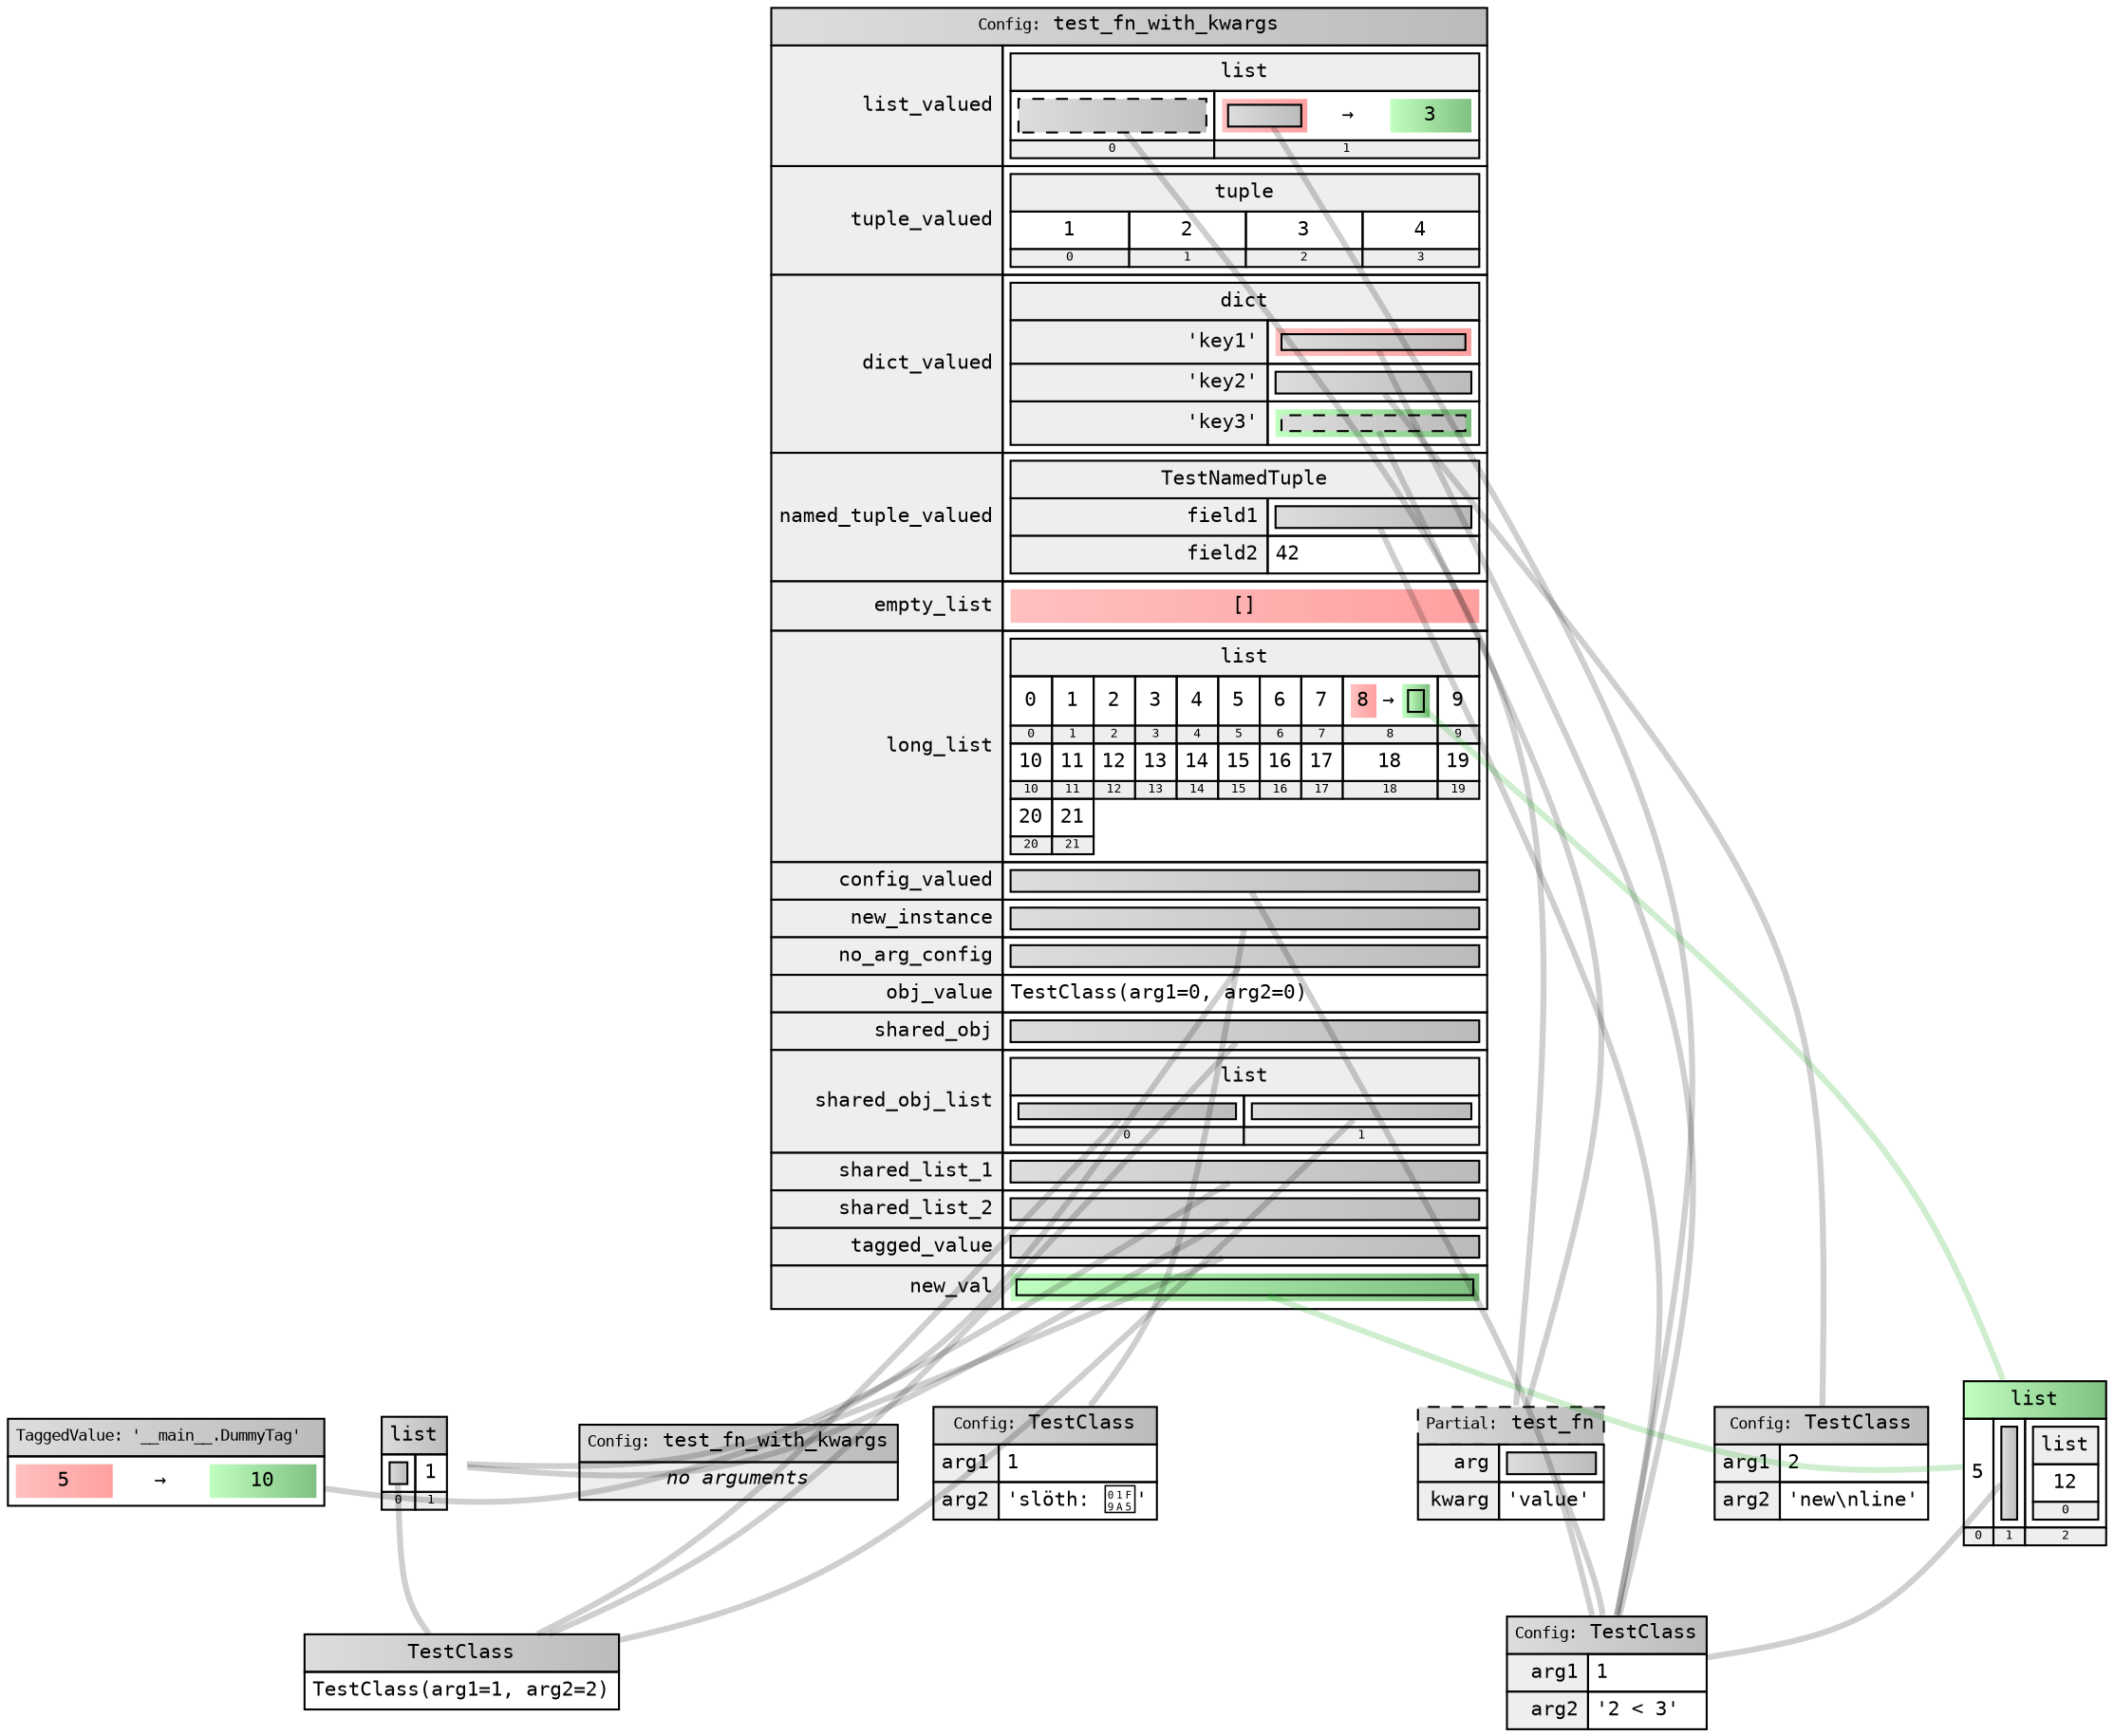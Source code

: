 graph {
	graph [overlap=false splines=curved]
	node [fontname=Courier fontsize=10 margin=0 shape=none]
	edge [color="#00000030" penwidth=3]
	2 [label=<<table border="0" cellspacing="0" cellborder="1" cellpadding="3"><tr><td colspan="2" bgcolor="#dddddd:#bbbbbb" style="solid"><font point-size="8">Config:</font>&nbsp;TestClass</td></tr><tr><td align="right" bgcolor="#eeeeee">arg1</td><td align="left">1</td></tr><tr><td align="right" bgcolor="#eeeeee">arg2</td><td align="left">&#x27;2 &lt; 3&#x27;</td></tr></table>>]
		1:0:c -- 2:c [color="#00000030"]
	1 [label=<<table border="0" cellspacing="0" cellborder="1" cellpadding="3"><tr><td colspan="2" bgcolor="#dddddd:#bbbbbb" style="dashed"><font point-size="8">Partial:</font>&nbsp;test_fn</td></tr><tr><td align="right" bgcolor="#eeeeee">arg</td><td align="left"><table border="0" cellspacing="0" cellborder="1" cellpadding="3" style="solid"><tr><td port="0" bgcolor="#dddddd:#bbbbbb" style="solid"></td></tr></table></td></tr><tr><td align="right" bgcolor="#eeeeee">kwarg</td><td align="left">&#x27;value&#x27;</td></tr></table>>]
		0:1:c -- 1:c [color="#00000030"]
		0:2:c -- 2:c [color="#00000030"]
		0:3:c -- 2:c [color="#00000030"]
	3 [label=<<table border="0" cellspacing="0" cellborder="1" cellpadding="3"><tr><td colspan="2" bgcolor="#dddddd:#bbbbbb" style="solid"><font point-size="8">Config:</font>&nbsp;TestClass</td></tr><tr><td align="right" bgcolor="#eeeeee">arg1</td><td align="left">2</td></tr><tr><td align="right" bgcolor="#eeeeee">arg2</td><td align="left">&#x27;new\nline&#x27;</td></tr></table>>]
		0:4:c -- 3:c [color="#00000030"]
		0:5:c -- 1:c [color="#00000030"]
		0:6:c -- 2:c [color="#00000030"]
		4:7:c -- 2:c [color="#00000030"]
	4 [label=<<table border="0" cellspacing="0" cellborder="1" cellpadding="3"><tr><td colspan="3" bgcolor="#c0ffc0:#80c080" style="solid">list</td></tr><tr><td>5</td><td><table border="0" cellspacing="0" cellborder="1" cellpadding="3" style="solid"><tr><td port="7" bgcolor="#dddddd:#bbbbbb" style="solid"></td></tr></table></td><td><table border="0" cellspacing="0" cellborder="1" cellpadding="3"><tr><td colspan="1" bgcolor="#eeeeee" style="solid">list</td></tr><tr><td>12</td></tr><tr><td cellpadding="0" bgcolor="#eeeeee"><font point-size="6">0</font></td></tr></table></td></tr><tr><td cellpadding="0" bgcolor="#eeeeee"><font point-size="6">0</font></td><td cellpadding="0" bgcolor="#eeeeee"><font point-size="6">1</font></td><td cellpadding="0" bgcolor="#eeeeee"><font point-size="6">2</font></td></tr></table>>]
		0:8:c -- 4:c [color="#00a00030"]
		0:9:c -- 2:c [color="#00000030"]
	5 [label=<<table border="0" cellspacing="0" cellborder="1" cellpadding="3"><tr><td colspan="2" bgcolor="#dddddd:#bbbbbb" style="solid"><font point-size="8">Config:</font>&nbsp;TestClass</td></tr><tr><td align="right" bgcolor="#eeeeee">arg1</td><td align="left">1</td></tr><tr><td align="right" bgcolor="#eeeeee">arg2</td><td align="left">&#x27;slöth: 🦥&#x27;</td></tr></table>>]
		0:10:c -- 5:c [color="#00000030"]
	6 [label=<<table border="0" cellspacing="0" cellborder="1" cellpadding="3"><tr><td colspan="2" bgcolor="#dddddd:#bbbbbb" style="solid"><font point-size="8">Config:</font>&nbsp;test_fn_with_kwargs</td></tr><tr><td colspan="2" bgcolor="#eeeeee" style="solid"><i>no arguments</i></td></tr></table>>]
		0:11:c -- 6:c [color="#00000030"]
	7 [label=<<table border="0" cellspacing="0" cellborder="1" cellpadding="3"><tr><td colspan="1" bgcolor="#dddddd:#bbbbbb" style="solid">TestClass</td></tr><tr><td>TestClass(arg1=1, arg2=2)</td></tr></table>>]
		0:12:c -- 7:c [color="#00000030"]
		0:13:c -- 7:c [color="#00000030"]
		0:14:c -- 7:c [color="#00000030"]
		8:15:c -- 7:c [color="#00000030"]
	8 [label=<<table border="0" cellspacing="0" cellborder="1" cellpadding="3"><tr><td colspan="2" bgcolor="#dddddd:#bbbbbb" style="solid">list</td></tr><tr><td><table border="0" cellspacing="0" cellborder="1" cellpadding="3" style="solid"><tr><td port="15" bgcolor="#dddddd:#bbbbbb" style="solid"></td></tr></table></td><td>1</td></tr><tr><td cellpadding="0" bgcolor="#eeeeee"><font point-size="6">0</font></td><td cellpadding="0" bgcolor="#eeeeee"><font point-size="6">1</font></td></tr></table>>]
		0:16:c -- 8:c [color="#00000030"]
		0:17:c -- 8:c [color="#00000030"]
	9 [label=<<table border="0" cellspacing="0" cellborder="1" cellpadding="3"><tr><td colspan="1" bgcolor="#dddddd:#bbbbbb" style="solid"><font point-size="8">TaggedValue: &#x27;__main__.DummyTag&#x27;</font>&nbsp;</td></tr><tr><td align="left"><table border="0" cellspacing="0" cellborder="0" cellpadding="3"><tr><td bgcolor="#ffc0c0:#ffa0a0">5</td><td>&rarr;</td><td bgcolor="#c0ffc0:#80c080">10</td></tr></table></td></tr></table>>]
		0:18:c -- 9:c [color="#00000030"]
		0:19:c -- 4:c [color="#00a00030"]
	0 [label=<<table border="0" cellspacing="0" cellborder="1" cellpadding="3"><tr><td colspan="2" bgcolor="#dddddd:#bbbbbb" style="solid"><font point-size="8">Config:</font>&nbsp;test_fn_with_kwargs</td></tr><tr><td align="right" bgcolor="#eeeeee">list_valued</td><td align="left"><table border="0" cellspacing="0" cellborder="1" cellpadding="3"><tr><td colspan="2" bgcolor="#eeeeee" style="solid">list</td></tr><tr><td><table border="0" cellspacing="0" cellborder="1" cellpadding="3" style="dashed"><tr><td port="1" bgcolor="#dddddd:#bbbbbb" style="dashed"></td></tr></table></td><td><table border="0" cellspacing="0" cellborder="0" cellpadding="3"><tr><td bgcolor="#ffc0c0:#ffa0a0"><table border="0" cellspacing="0" cellborder="1" cellpadding="3" style="solid"><tr><td port="2" bgcolor="#dddddd:#bbbbbb" style="solid"></td></tr></table></td><td>&rarr;</td><td bgcolor="#c0ffc0:#80c080">3</td></tr></table></td></tr><tr><td cellpadding="0" bgcolor="#eeeeee"><font point-size="6">0</font></td><td cellpadding="0" bgcolor="#eeeeee"><font point-size="6">1</font></td></tr></table></td></tr><tr><td align="right" bgcolor="#eeeeee">tuple_valued</td><td align="left"><table border="0" cellspacing="0" cellborder="1" cellpadding="3"><tr><td colspan="4" bgcolor="#eeeeee" style="solid">tuple</td></tr><tr><td>1</td><td>2</td><td>3</td><td>4</td></tr><tr><td cellpadding="0" bgcolor="#eeeeee"><font point-size="6">0</font></td><td cellpadding="0" bgcolor="#eeeeee"><font point-size="6">1</font></td><td cellpadding="0" bgcolor="#eeeeee"><font point-size="6">2</font></td><td cellpadding="0" bgcolor="#eeeeee"><font point-size="6">3</font></td></tr></table></td></tr><tr><td align="right" bgcolor="#eeeeee">dict_valued</td><td align="left"><table border="0" cellspacing="0" cellborder="1" cellpadding="3"><tr><td colspan="2" bgcolor="#eeeeee" style="solid">dict</td></tr><tr><td align="right" bgcolor="#eeeeee">'key1'</td><td align="left"><table border="0" cellspacing="0" cellborder="0" cellpadding="3"><tr><td bgcolor="#ffc0c0:#ffa0a0"><table border="0" cellspacing="0" cellborder="1" cellpadding="3" style="solid"><tr><td port="3" bgcolor="#dddddd:#bbbbbb" style="solid"></td></tr></table></td></tr></table></td></tr><tr><td align="right" bgcolor="#eeeeee">'key2'</td><td align="left"><table border="0" cellspacing="0" cellborder="1" cellpadding="3" style="solid"><tr><td port="4" bgcolor="#dddddd:#bbbbbb" style="solid"></td></tr></table></td></tr><tr><td align="right" bgcolor="#eeeeee">'key3'</td><td align="left"><table border="0" cellspacing="0" cellborder="0" cellpadding="3"><tr><td bgcolor="#c0ffc0:#80c080"><table border="0" cellspacing="0" cellborder="1" cellpadding="3" style="dashed"><tr><td port="5" bgcolor="#dddddd:#bbbbbb" style="dashed"></td></tr></table></td></tr></table></td></tr></table></td></tr><tr><td align="right" bgcolor="#eeeeee">named_tuple_valued</td><td align="left"><table border="0" cellspacing="0" cellborder="1" cellpadding="3"><tr><td colspan="2" bgcolor="#eeeeee" style="solid">TestNamedTuple</td></tr><tr><td align="right" bgcolor="#eeeeee">field1</td><td align="left"><table border="0" cellspacing="0" cellborder="1" cellpadding="3" style="solid"><tr><td port="6" bgcolor="#dddddd:#bbbbbb" style="solid"></td></tr></table></td></tr><tr><td align="right" bgcolor="#eeeeee">field2</td><td align="left">42</td></tr></table></td></tr><tr><td align="right" bgcolor="#eeeeee">empty_list</td><td align="left"><table border="0" cellspacing="0" cellborder="0" cellpadding="3"><tr><td bgcolor="#ffc0c0:#ffa0a0">[]</td></tr></table></td></tr><tr><td align="right" bgcolor="#eeeeee">long_list</td><td align="left"><table border="0" cellspacing="0" cellborder="1" cellpadding="3"><tr><td colspan="10" bgcolor="#eeeeee" style="solid">list</td></tr><tr><td>0</td><td>1</td><td>2</td><td>3</td><td>4</td><td>5</td><td>6</td><td>7</td><td><table border="0" cellspacing="0" cellborder="0" cellpadding="3"><tr><td bgcolor="#ffc0c0:#ffa0a0">8</td><td>&rarr;</td><td bgcolor="#c0ffc0:#80c080"><table border="0" cellspacing="0" cellborder="1" cellpadding="3" style="solid"><tr><td port="8" bgcolor="#c0ffc0:#80c080" style="solid"></td></tr></table></td></tr></table></td><td>9</td></tr><tr><td cellpadding="0" bgcolor="#eeeeee"><font point-size="6">0</font></td><td cellpadding="0" bgcolor="#eeeeee"><font point-size="6">1</font></td><td cellpadding="0" bgcolor="#eeeeee"><font point-size="6">2</font></td><td cellpadding="0" bgcolor="#eeeeee"><font point-size="6">3</font></td><td cellpadding="0" bgcolor="#eeeeee"><font point-size="6">4</font></td><td cellpadding="0" bgcolor="#eeeeee"><font point-size="6">5</font></td><td cellpadding="0" bgcolor="#eeeeee"><font point-size="6">6</font></td><td cellpadding="0" bgcolor="#eeeeee"><font point-size="6">7</font></td><td cellpadding="0" bgcolor="#eeeeee"><font point-size="6">8</font></td><td cellpadding="0" bgcolor="#eeeeee"><font point-size="6">9</font></td></tr><tr><td>10</td><td>11</td><td>12</td><td>13</td><td>14</td><td>15</td><td>16</td><td>17</td><td>18</td><td>19</td></tr><tr><td cellpadding="0" bgcolor="#eeeeee"><font point-size="6">10</font></td><td cellpadding="0" bgcolor="#eeeeee"><font point-size="6">11</font></td><td cellpadding="0" bgcolor="#eeeeee"><font point-size="6">12</font></td><td cellpadding="0" bgcolor="#eeeeee"><font point-size="6">13</font></td><td cellpadding="0" bgcolor="#eeeeee"><font point-size="6">14</font></td><td cellpadding="0" bgcolor="#eeeeee"><font point-size="6">15</font></td><td cellpadding="0" bgcolor="#eeeeee"><font point-size="6">16</font></td><td cellpadding="0" bgcolor="#eeeeee"><font point-size="6">17</font></td><td cellpadding="0" bgcolor="#eeeeee"><font point-size="6">18</font></td><td cellpadding="0" bgcolor="#eeeeee"><font point-size="6">19</font></td></tr><tr><td>20</td><td>21</td></tr><tr><td cellpadding="0" bgcolor="#eeeeee"><font point-size="6">20</font></td><td cellpadding="0" bgcolor="#eeeeee"><font point-size="6">21</font></td></tr></table></td></tr><tr><td align="right" bgcolor="#eeeeee">config_valued</td><td align="left"><table border="0" cellspacing="0" cellborder="1" cellpadding="3" style="solid"><tr><td port="9" bgcolor="#dddddd:#bbbbbb" style="solid"></td></tr></table></td></tr><tr><td align="right" bgcolor="#eeeeee">new_instance</td><td align="left"><table border="0" cellspacing="0" cellborder="1" cellpadding="3" style="solid"><tr><td port="10" bgcolor="#dddddd:#bbbbbb" style="solid"></td></tr></table></td></tr><tr><td align="right" bgcolor="#eeeeee">no_arg_config</td><td align="left"><table border="0" cellspacing="0" cellborder="1" cellpadding="3" style="solid"><tr><td port="11" bgcolor="#dddddd:#bbbbbb" style="solid"></td></tr></table></td></tr><tr><td align="right" bgcolor="#eeeeee">obj_value</td><td align="left">TestClass(arg1=0, arg2=0)</td></tr><tr><td align="right" bgcolor="#eeeeee">shared_obj</td><td align="left"><table border="0" cellspacing="0" cellborder="1" cellpadding="3" style="solid"><tr><td port="12" bgcolor="#dddddd:#bbbbbb" style="solid"></td></tr></table></td></tr><tr><td align="right" bgcolor="#eeeeee">shared_obj_list</td><td align="left"><table border="0" cellspacing="0" cellborder="1" cellpadding="3"><tr><td colspan="2" bgcolor="#eeeeee" style="solid">list</td></tr><tr><td><table border="0" cellspacing="0" cellborder="1" cellpadding="3" style="solid"><tr><td port="13" bgcolor="#dddddd:#bbbbbb" style="solid"></td></tr></table></td><td><table border="0" cellspacing="0" cellborder="1" cellpadding="3" style="solid"><tr><td port="14" bgcolor="#dddddd:#bbbbbb" style="solid"></td></tr></table></td></tr><tr><td cellpadding="0" bgcolor="#eeeeee"><font point-size="6">0</font></td><td cellpadding="0" bgcolor="#eeeeee"><font point-size="6">1</font></td></tr></table></td></tr><tr><td align="right" bgcolor="#eeeeee">shared_list_1</td><td align="left"><table border="0" cellspacing="0" cellborder="1" cellpadding="3" style="solid"><tr><td port="16" bgcolor="#dddddd:#bbbbbb" style="solid"></td></tr></table></td></tr><tr><td align="right" bgcolor="#eeeeee">shared_list_2</td><td align="left"><table border="0" cellspacing="0" cellborder="1" cellpadding="3" style="solid"><tr><td port="17" bgcolor="#dddddd:#bbbbbb" style="solid"></td></tr></table></td></tr><tr><td align="right" bgcolor="#eeeeee">tagged_value</td><td align="left"><table border="0" cellspacing="0" cellborder="1" cellpadding="3" style="solid"><tr><td port="18" bgcolor="#dddddd:#bbbbbb" style="solid"></td></tr></table></td></tr><tr><td align="right" bgcolor="#eeeeee">new_val</td><td align="left"><table border="0" cellspacing="0" cellborder="0" cellpadding="3"><tr><td bgcolor="#c0ffc0:#80c080"><table border="0" cellspacing="0" cellborder="1" cellpadding="3" style="solid"><tr><td port="19" bgcolor="#c0ffc0:#80c080" style="solid"></td></tr></table></td></tr></table></td></tr></table>>]
}
